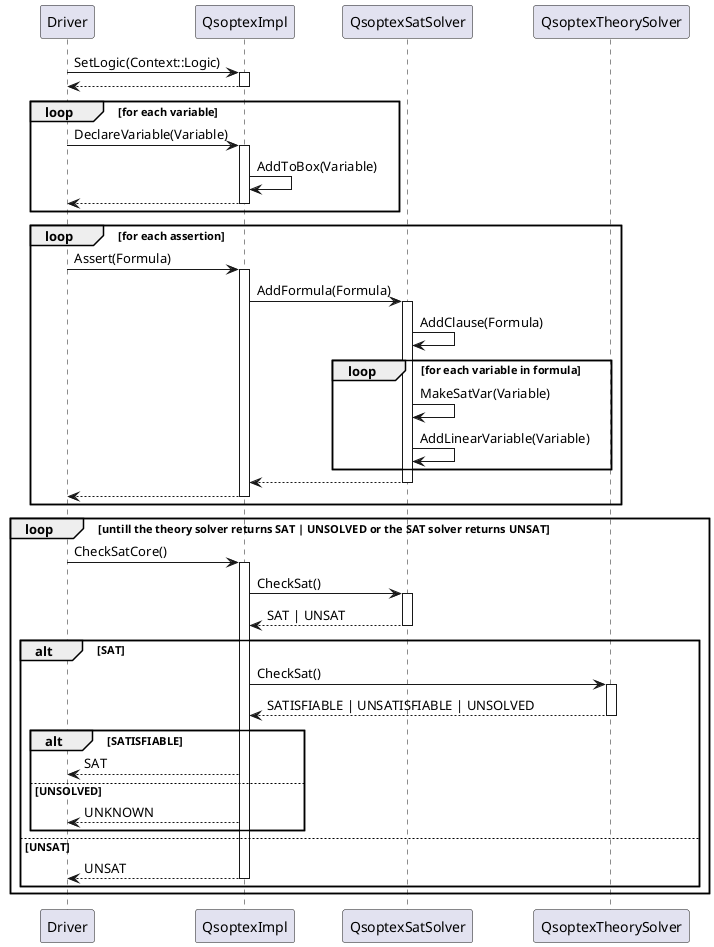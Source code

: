 @startuml qsoptex

participant Driver
participant QsoptexImpl
participant QsoptexSatSolver
participant QsoptexTheorySolver

Driver -> QsoptexImpl ++: SetLogic(Context::Logic)
return

loop for each variable
    Driver -> QsoptexImpl ++: DeclareVariable(Variable)
    QsoptexImpl -> QsoptexImpl : AddToBox(Variable)
    return
end

loop for each assertion
    Driver -> QsoptexImpl ++: Assert(Formula)
    QsoptexImpl -> QsoptexSatSolver ++: AddFormula(Formula)
    QsoptexSatSolver -> QsoptexSatSolver : AddClause(Formula)
    loop for each variable in formula
        QsoptexSatSolver -> QsoptexSatSolver : MakeSatVar(Variable)
        QsoptexSatSolver -> QsoptexSatSolver : AddLinearVariable(Variable)
    end
    return
    return
end

loop untill the theory solver returns SAT | UNSOLVED or the SAT solver returns UNSAT
    Driver -> QsoptexImpl ++: CheckSatCore()
    QsoptexImpl -> QsoptexSatSolver ++: CheckSat()
    return SAT | UNSAT

    alt SAT
        QsoptexImpl -> QsoptexTheorySolver ++: CheckSat()
        return SATISFIABLE | UNSATISFIABLE | UNSOLVED
        alt SATISFIABLE
            QsoptexImpl --> Driver : SAT
        else UNSOLVED
            QsoptexImpl --> Driver : UNKNOWN
        end
    else UNSAT
        return UNSAT
    end
end

@enduml
